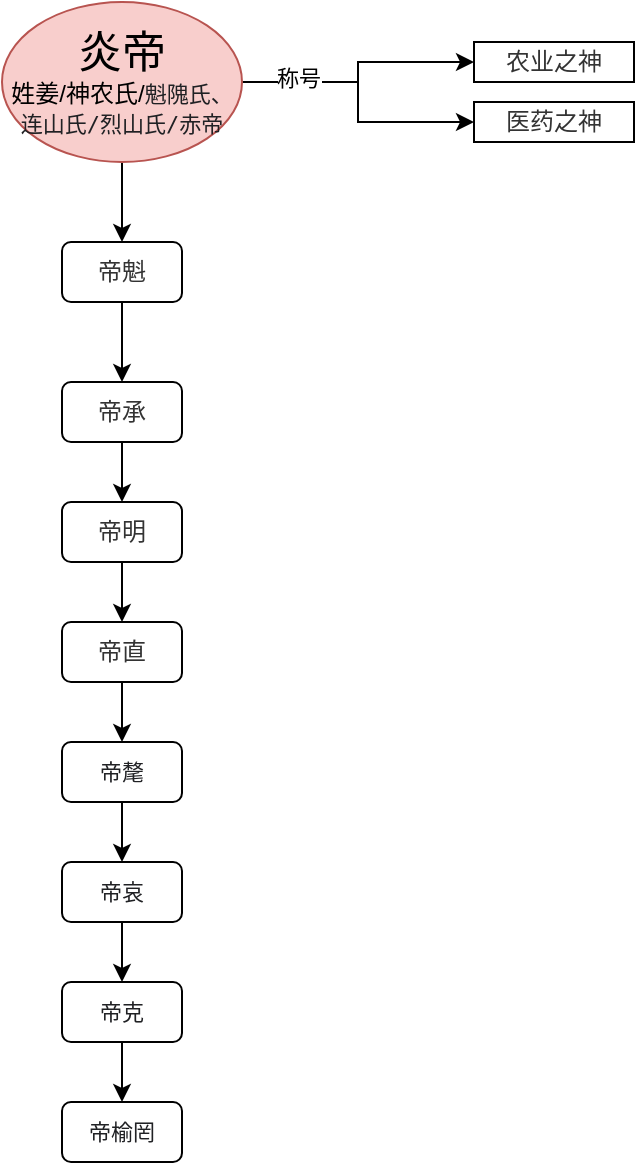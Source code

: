 <mxfile version="18.0.2" type="github">
  <diagram id="Oz5nnxfvOsz6-HqpeVd3" name="第 1 页">
    <mxGraphModel dx="946" dy="614" grid="1" gridSize="10" guides="1" tooltips="1" connect="1" arrows="1" fold="1" page="1" pageScale="1" pageWidth="827" pageHeight="1169" math="0" shadow="0">
      <root>
        <mxCell id="0" />
        <mxCell id="1" parent="0" />
        <mxCell id="stOANyW882-tro0wbt8S-4" style="edgeStyle=orthogonalEdgeStyle;rounded=0;orthogonalLoop=1;jettySize=auto;html=1;" edge="1" parent="1" source="stOANyW882-tro0wbt8S-1" target="stOANyW882-tro0wbt8S-3">
          <mxGeometry relative="1" as="geometry" />
        </mxCell>
        <mxCell id="stOANyW882-tro0wbt8S-22" style="edgeStyle=orthogonalEdgeStyle;rounded=0;orthogonalLoop=1;jettySize=auto;html=1;" edge="1" parent="1" source="stOANyW882-tro0wbt8S-1" target="stOANyW882-tro0wbt8S-21">
          <mxGeometry relative="1" as="geometry" />
        </mxCell>
        <mxCell id="stOANyW882-tro0wbt8S-23" style="edgeStyle=orthogonalEdgeStyle;rounded=0;orthogonalLoop=1;jettySize=auto;html=1;" edge="1" parent="1" source="stOANyW882-tro0wbt8S-1" target="stOANyW882-tro0wbt8S-20">
          <mxGeometry relative="1" as="geometry" />
        </mxCell>
        <mxCell id="stOANyW882-tro0wbt8S-24" value="称号" style="edgeLabel;html=1;align=center;verticalAlign=middle;resizable=0;points=[];" vertex="1" connectable="0" parent="stOANyW882-tro0wbt8S-23">
          <mxGeometry x="-0.588" y="2" relative="1" as="geometry">
            <mxPoint as="offset" />
          </mxGeometry>
        </mxCell>
        <mxCell id="stOANyW882-tro0wbt8S-1" value="&lt;font style=&quot;font-size: 22px&quot;&gt;炎帝&lt;/font&gt;&lt;br&gt;姓姜/神农氏/&lt;span style=&quot;color: rgb(32, 33, 36); font-family: menlo, monospace; font-size: 11px; text-align: left;&quot;&gt;魁隗氏、连山氏/烈山氏/赤帝&lt;/span&gt;" style="ellipse;whiteSpace=wrap;html=1;fillColor=#f8cecc;strokeColor=#b85450;" vertex="1" parent="1">
          <mxGeometry x="354" y="150" width="120" height="80" as="geometry" />
        </mxCell>
        <mxCell id="stOANyW882-tro0wbt8S-6" style="edgeStyle=orthogonalEdgeStyle;rounded=0;orthogonalLoop=1;jettySize=auto;html=1;" edge="1" parent="1" source="stOANyW882-tro0wbt8S-3" target="stOANyW882-tro0wbt8S-5">
          <mxGeometry relative="1" as="geometry" />
        </mxCell>
        <mxCell id="stOANyW882-tro0wbt8S-3" value="&lt;font color=&quot;#333333&quot;&gt;&lt;span style=&quot;background-color: rgb(255, 255, 255);&quot;&gt;帝魁&lt;/span&gt;&lt;/font&gt;" style="rounded=1;whiteSpace=wrap;html=1;fontSize=12;" vertex="1" parent="1">
          <mxGeometry x="384" y="270" width="60" height="30" as="geometry" />
        </mxCell>
        <mxCell id="stOANyW882-tro0wbt8S-8" style="edgeStyle=orthogonalEdgeStyle;rounded=0;orthogonalLoop=1;jettySize=auto;html=1;" edge="1" parent="1" source="stOANyW882-tro0wbt8S-5" target="stOANyW882-tro0wbt8S-7">
          <mxGeometry relative="1" as="geometry" />
        </mxCell>
        <mxCell id="stOANyW882-tro0wbt8S-5" value="&lt;font color=&quot;#333333&quot;&gt;&lt;span style=&quot;background-color: rgb(255, 255, 255);&quot;&gt;帝承&lt;/span&gt;&lt;/font&gt;" style="rounded=1;whiteSpace=wrap;html=1;fontSize=12;" vertex="1" parent="1">
          <mxGeometry x="384" y="340" width="60" height="30" as="geometry" />
        </mxCell>
        <mxCell id="stOANyW882-tro0wbt8S-14" style="edgeStyle=orthogonalEdgeStyle;rounded=0;orthogonalLoop=1;jettySize=auto;html=1;" edge="1" parent="1" source="stOANyW882-tro0wbt8S-7" target="stOANyW882-tro0wbt8S-9">
          <mxGeometry relative="1" as="geometry" />
        </mxCell>
        <mxCell id="stOANyW882-tro0wbt8S-7" value="&lt;font color=&quot;#333333&quot;&gt;&lt;span style=&quot;background-color: rgb(255, 255, 255);&quot;&gt;帝明&lt;/span&gt;&lt;/font&gt;" style="rounded=1;whiteSpace=wrap;html=1;fontSize=12;" vertex="1" parent="1">
          <mxGeometry x="384" y="400" width="60" height="30" as="geometry" />
        </mxCell>
        <mxCell id="stOANyW882-tro0wbt8S-15" style="edgeStyle=orthogonalEdgeStyle;rounded=0;orthogonalLoop=1;jettySize=auto;html=1;" edge="1" parent="1" source="stOANyW882-tro0wbt8S-9" target="stOANyW882-tro0wbt8S-10">
          <mxGeometry relative="1" as="geometry" />
        </mxCell>
        <mxCell id="stOANyW882-tro0wbt8S-9" value="&lt;font color=&quot;#333333&quot;&gt;&lt;span style=&quot;background-color: rgb(255, 255, 255);&quot;&gt;帝直&lt;/span&gt;&lt;/font&gt;" style="rounded=1;whiteSpace=wrap;html=1;fontSize=12;" vertex="1" parent="1">
          <mxGeometry x="384" y="460" width="60" height="30" as="geometry" />
        </mxCell>
        <mxCell id="stOANyW882-tro0wbt8S-16" style="edgeStyle=orthogonalEdgeStyle;rounded=0;orthogonalLoop=1;jettySize=auto;html=1;" edge="1" parent="1" source="stOANyW882-tro0wbt8S-10" target="stOANyW882-tro0wbt8S-11">
          <mxGeometry relative="1" as="geometry" />
        </mxCell>
        <mxCell id="stOANyW882-tro0wbt8S-10" value="&lt;span style=&quot;color: rgb(32, 33, 36); font-family: menlo, monospace; font-size: 11px; text-align: left; background-color: rgb(255, 255, 255);&quot;&gt;帝氂&lt;/span&gt;" style="rounded=1;whiteSpace=wrap;html=1;fontSize=12;" vertex="1" parent="1">
          <mxGeometry x="384" y="520" width="60" height="30" as="geometry" />
        </mxCell>
        <mxCell id="stOANyW882-tro0wbt8S-17" style="edgeStyle=orthogonalEdgeStyle;rounded=0;orthogonalLoop=1;jettySize=auto;html=1;" edge="1" parent="1" source="stOANyW882-tro0wbt8S-11" target="stOANyW882-tro0wbt8S-12">
          <mxGeometry relative="1" as="geometry" />
        </mxCell>
        <mxCell id="stOANyW882-tro0wbt8S-11" value="&lt;span style=&quot;color: rgb(32, 33, 36); font-family: menlo, monospace; font-size: 11px; text-align: left; background-color: rgb(255, 255, 255);&quot;&gt;帝哀&lt;/span&gt;" style="rounded=1;whiteSpace=wrap;html=1;fontSize=12;" vertex="1" parent="1">
          <mxGeometry x="384" y="580" width="60" height="30" as="geometry" />
        </mxCell>
        <mxCell id="stOANyW882-tro0wbt8S-18" style="edgeStyle=orthogonalEdgeStyle;rounded=0;orthogonalLoop=1;jettySize=auto;html=1;" edge="1" parent="1" source="stOANyW882-tro0wbt8S-12" target="stOANyW882-tro0wbt8S-13">
          <mxGeometry relative="1" as="geometry" />
        </mxCell>
        <mxCell id="stOANyW882-tro0wbt8S-12" value="&lt;span style=&quot;color: rgb(32, 33, 36); font-family: menlo, monospace; font-size: 11px; text-align: left; background-color: rgb(255, 255, 255);&quot;&gt;帝克&lt;/span&gt;" style="rounded=1;whiteSpace=wrap;html=1;fontSize=12;" vertex="1" parent="1">
          <mxGeometry x="384" y="640" width="60" height="30" as="geometry" />
        </mxCell>
        <mxCell id="stOANyW882-tro0wbt8S-13" value="&lt;span style=&quot;color: rgb(32, 33, 36); font-family: menlo, monospace; font-size: 11px; text-align: left; background-color: rgb(255, 255, 255);&quot;&gt;帝榆罔&lt;/span&gt;" style="rounded=1;whiteSpace=wrap;html=1;fontSize=12;" vertex="1" parent="1">
          <mxGeometry x="384" y="700" width="60" height="30" as="geometry" />
        </mxCell>
        <mxCell id="stOANyW882-tro0wbt8S-20" value="&lt;span style=&quot;color: rgb(51, 51, 51); font-family: &amp;quot;PingFang SC&amp;quot;, &amp;quot;Lantinghei SC&amp;quot;, &amp;quot;Microsoft YaHei&amp;quot;, arial, 宋体, sans-serif, tahoma; font-size: 12px; text-align: start; background-color: rgb(255, 255, 255);&quot;&gt;医药之神&lt;/span&gt;" style="rounded=0;whiteSpace=wrap;html=1;fontSize=11;" vertex="1" parent="1">
          <mxGeometry x="590" y="200" width="80" height="20" as="geometry" />
        </mxCell>
        <mxCell id="stOANyW882-tro0wbt8S-21" value="&lt;span style=&quot;color: rgb(51, 51, 51); font-family: &amp;quot;PingFang SC&amp;quot;, &amp;quot;Lantinghei SC&amp;quot;, &amp;quot;Microsoft YaHei&amp;quot;, arial, 宋体, sans-serif, tahoma; font-size: 12px; text-align: start; background-color: rgb(255, 255, 255);&quot;&gt;农业之神&lt;/span&gt;" style="rounded=0;whiteSpace=wrap;html=1;fontSize=11;" vertex="1" parent="1">
          <mxGeometry x="590" y="170" width="80" height="20" as="geometry" />
        </mxCell>
      </root>
    </mxGraphModel>
  </diagram>
</mxfile>
